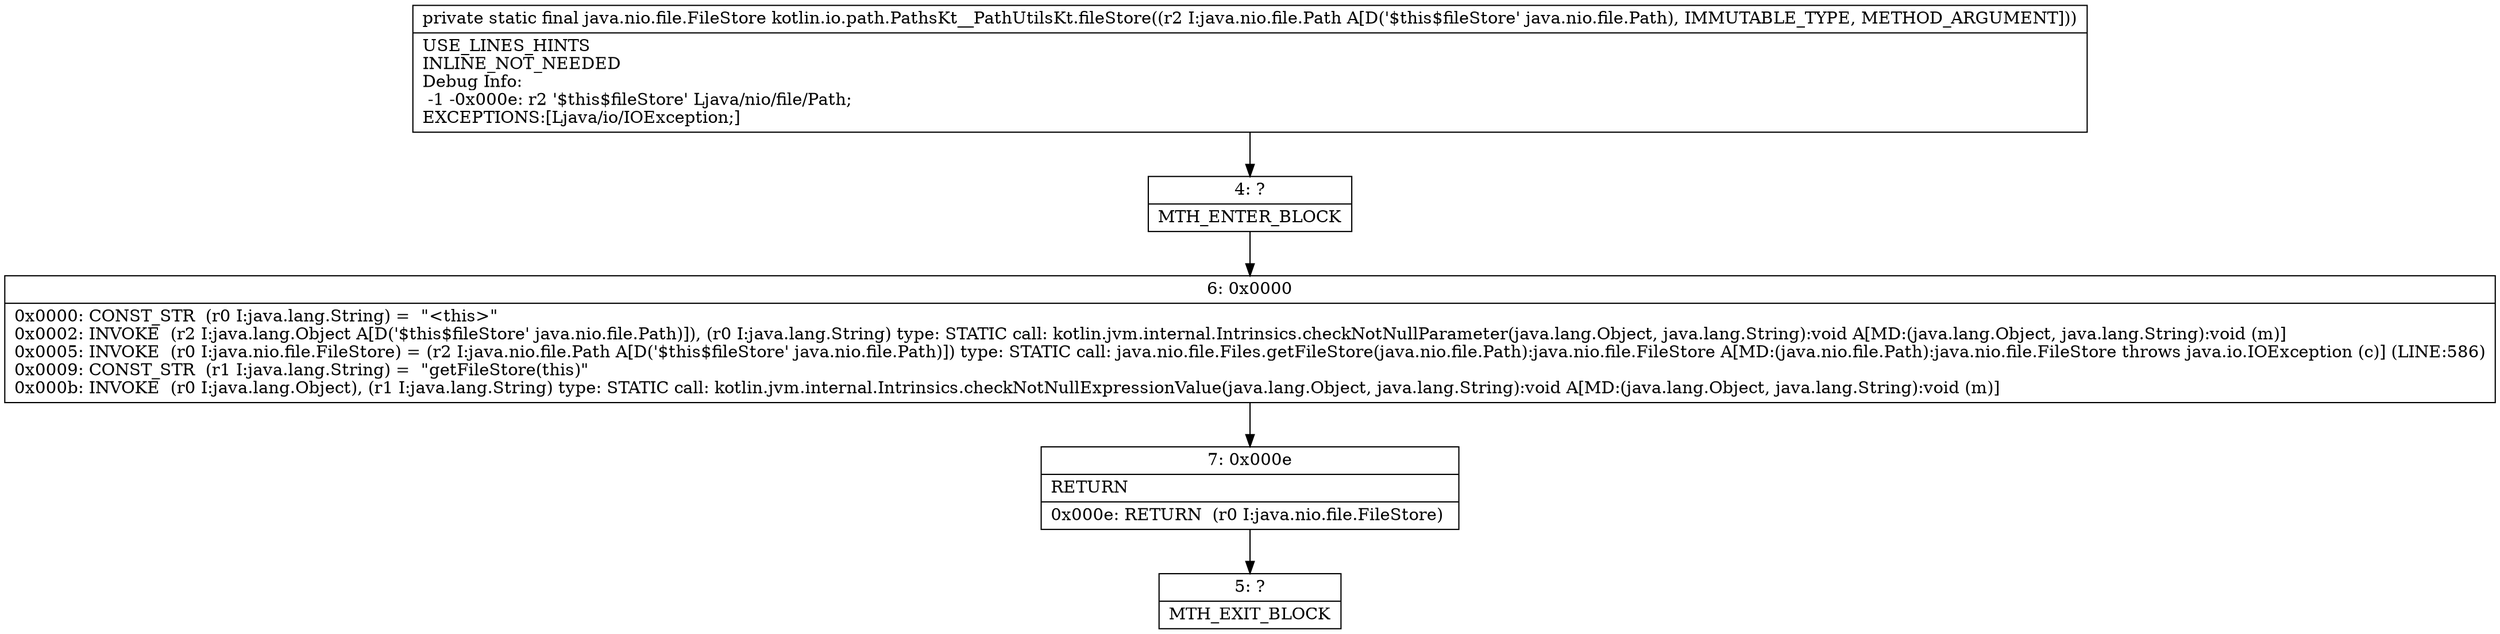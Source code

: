 digraph "CFG forkotlin.io.path.PathsKt__PathUtilsKt.fileStore(Ljava\/nio\/file\/Path;)Ljava\/nio\/file\/FileStore;" {
Node_4 [shape=record,label="{4\:\ ?|MTH_ENTER_BLOCK\l}"];
Node_6 [shape=record,label="{6\:\ 0x0000|0x0000: CONST_STR  (r0 I:java.lang.String) =  \"\<this\>\" \l0x0002: INVOKE  (r2 I:java.lang.Object A[D('$this$fileStore' java.nio.file.Path)]), (r0 I:java.lang.String) type: STATIC call: kotlin.jvm.internal.Intrinsics.checkNotNullParameter(java.lang.Object, java.lang.String):void A[MD:(java.lang.Object, java.lang.String):void (m)]\l0x0005: INVOKE  (r0 I:java.nio.file.FileStore) = (r2 I:java.nio.file.Path A[D('$this$fileStore' java.nio.file.Path)]) type: STATIC call: java.nio.file.Files.getFileStore(java.nio.file.Path):java.nio.file.FileStore A[MD:(java.nio.file.Path):java.nio.file.FileStore throws java.io.IOException (c)] (LINE:586)\l0x0009: CONST_STR  (r1 I:java.lang.String) =  \"getFileStore(this)\" \l0x000b: INVOKE  (r0 I:java.lang.Object), (r1 I:java.lang.String) type: STATIC call: kotlin.jvm.internal.Intrinsics.checkNotNullExpressionValue(java.lang.Object, java.lang.String):void A[MD:(java.lang.Object, java.lang.String):void (m)]\l}"];
Node_7 [shape=record,label="{7\:\ 0x000e|RETURN\l|0x000e: RETURN  (r0 I:java.nio.file.FileStore) \l}"];
Node_5 [shape=record,label="{5\:\ ?|MTH_EXIT_BLOCK\l}"];
MethodNode[shape=record,label="{private static final java.nio.file.FileStore kotlin.io.path.PathsKt__PathUtilsKt.fileStore((r2 I:java.nio.file.Path A[D('$this$fileStore' java.nio.file.Path), IMMUTABLE_TYPE, METHOD_ARGUMENT]))  | USE_LINES_HINTS\lINLINE_NOT_NEEDED\lDebug Info:\l  \-1 \-0x000e: r2 '$this$fileStore' Ljava\/nio\/file\/Path;\lEXCEPTIONS:[Ljava\/io\/IOException;]\l}"];
MethodNode -> Node_4;Node_4 -> Node_6;
Node_6 -> Node_7;
Node_7 -> Node_5;
}

